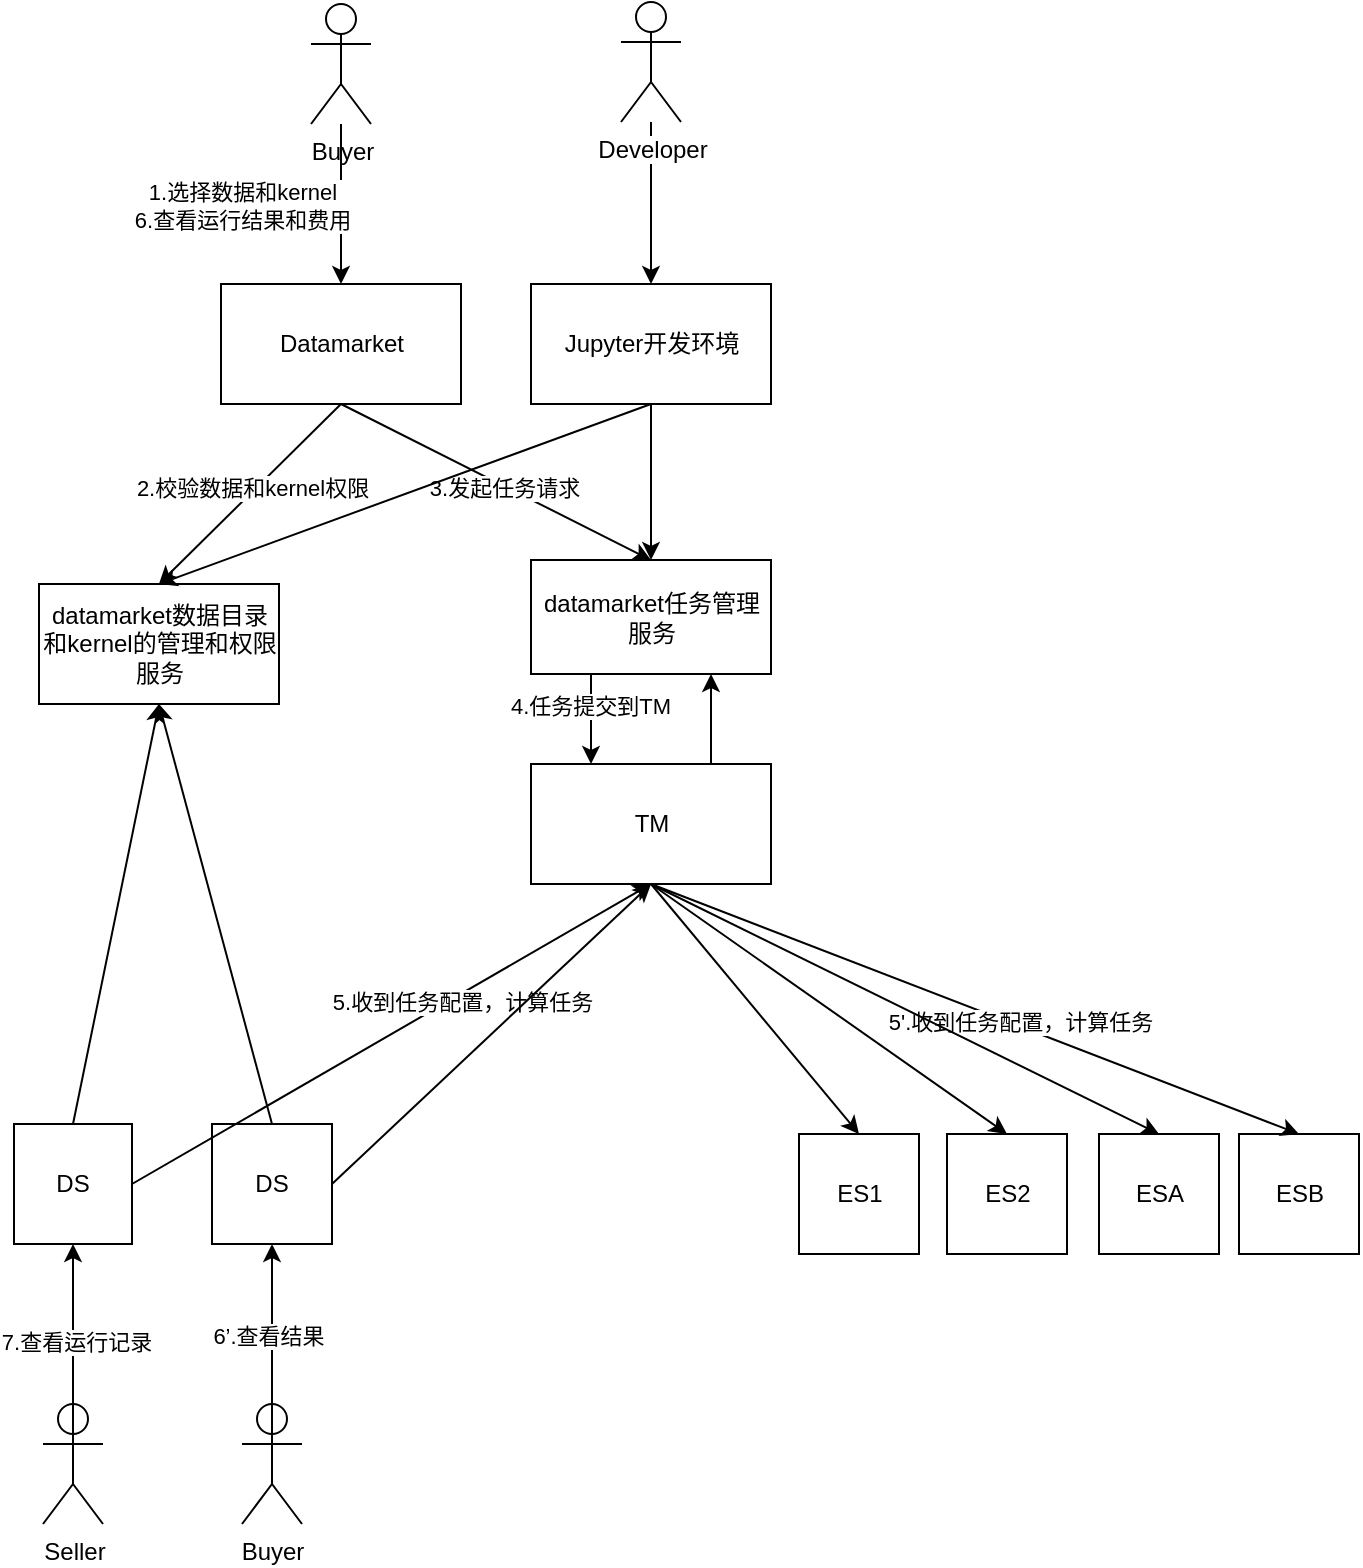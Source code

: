 <mxfile version="12.9.11" type="github">
  <diagram id="OBpz-HxGuRN2mtiWmTwj" name="Page-1">
    <mxGraphModel dx="885" dy="637" grid="1" gridSize="10" guides="1" tooltips="1" connect="1" arrows="1" fold="1" page="1" pageScale="1" pageWidth="827" pageHeight="1169" math="0" shadow="0">
      <root>
        <mxCell id="0" />
        <mxCell id="1" parent="0" />
        <mxCell id="FTIpeuj2QPUnfpNJJs1q-8" value="DS" style="rounded=0;whiteSpace=wrap;html=1;" vertex="1" parent="1">
          <mxGeometry x="100" y="1121" width="59" height="60" as="geometry" />
        </mxCell>
        <mxCell id="FTIpeuj2QPUnfpNJJs1q-9" value="TM" style="rounded=0;whiteSpace=wrap;html=1;" vertex="1" parent="1">
          <mxGeometry x="358.5" y="941" width="120" height="60" as="geometry" />
        </mxCell>
        <mxCell id="FTIpeuj2QPUnfpNJJs1q-10" value="ES1" style="rounded=0;whiteSpace=wrap;html=1;" vertex="1" parent="1">
          <mxGeometry x="492.5" y="1126" width="60" height="60" as="geometry" />
        </mxCell>
        <mxCell id="FTIpeuj2QPUnfpNJJs1q-11" value="ESB" style="rounded=0;whiteSpace=wrap;html=1;" vertex="1" parent="1">
          <mxGeometry x="712.5" y="1126" width="60" height="60" as="geometry" />
        </mxCell>
        <mxCell id="FTIpeuj2QPUnfpNJJs1q-12" value="ES2" style="rounded=0;whiteSpace=wrap;html=1;" vertex="1" parent="1">
          <mxGeometry x="566.5" y="1126" width="60" height="60" as="geometry" />
        </mxCell>
        <mxCell id="FTIpeuj2QPUnfpNJJs1q-13" value="ESA" style="rounded=0;whiteSpace=wrap;html=1;" vertex="1" parent="1">
          <mxGeometry x="642.5" y="1126" width="60" height="60" as="geometry" />
        </mxCell>
        <mxCell id="FTIpeuj2QPUnfpNJJs1q-14" value="DS" style="rounded=0;whiteSpace=wrap;html=1;" vertex="1" parent="1">
          <mxGeometry x="199" y="1121" width="60" height="60" as="geometry" />
        </mxCell>
        <mxCell id="FTIpeuj2QPUnfpNJJs1q-15" value="Datamarket" style="rounded=0;whiteSpace=wrap;html=1;" vertex="1" parent="1">
          <mxGeometry x="203.5" y="701" width="120" height="60" as="geometry" />
        </mxCell>
        <mxCell id="FTIpeuj2QPUnfpNJJs1q-16" value="" style="endArrow=classic;html=1;exitX=0.5;exitY=0;exitDx=0;exitDy=0;entryX=0.5;entryY=1;entryDx=0;entryDy=0;" edge="1" parent="1" source="FTIpeuj2QPUnfpNJJs1q-8" target="FTIpeuj2QPUnfpNJJs1q-34">
          <mxGeometry width="50" height="50" relative="1" as="geometry">
            <mxPoint x="322.5" y="881" as="sourcePoint" />
            <mxPoint x="372.5" y="831" as="targetPoint" />
          </mxGeometry>
        </mxCell>
        <mxCell id="FTIpeuj2QPUnfpNJJs1q-17" value="Seller" style="shape=umlActor;verticalLabelPosition=bottom;labelBackgroundColor=#ffffff;verticalAlign=top;html=1;outlineConnect=0;" vertex="1" parent="1">
          <mxGeometry x="114.5" y="1261" width="30" height="60" as="geometry" />
        </mxCell>
        <mxCell id="FTIpeuj2QPUnfpNJJs1q-18" value="" style="endArrow=classic;html=1;exitX=0.5;exitY=0.5;exitDx=0;exitDy=0;exitPerimeter=0;entryX=0.5;entryY=1;entryDx=0;entryDy=0;" edge="1" parent="1" source="FTIpeuj2QPUnfpNJJs1q-17" target="FTIpeuj2QPUnfpNJJs1q-8">
          <mxGeometry width="50" height="50" relative="1" as="geometry">
            <mxPoint x="162.5" y="951" as="sourcePoint" />
            <mxPoint x="212.5" y="901" as="targetPoint" />
          </mxGeometry>
        </mxCell>
        <mxCell id="FTIpeuj2QPUnfpNJJs1q-49" value="&lt;span style=&quot;font-family: monospace ; font-size: 0px&quot;&gt;%3CmxGraphModel%3E%3Croot%3E%3CmxCell%20id%3D%220%22%2F%3E%3CmxCell%20id%3D%221%22%20parent%3D%220%22%2F%3E%3CmxCell%20id%3D%222%22%20value%3D%225%E2%80%99.%E6%9F%A5%E7%9C%8B%E7%BB%93%E6%9E%9C%22%20style%3D%22edgeLabel%3Bhtml%3D1%3Balign%3Dcenter%3BverticalAlign%3Dmiddle%3Bresizable%3D0%3Bpoints%3D%5B%5D%3B%22%20vertex%3D%221%22%20connectable%3D%220%22%20parent%3D%221%22%3E%3CmxGeometry%20x%3D%22227%22%20y%3D%221227%22%20as%3D%22geometry%22%3E%3CmxPoint%20as%3D%22offset%22%2F%3E%3C%2FmxGeometry%3E%3C%2FmxCell%3E%3C%2Froot%3E%3C%2FmxGraphModel%3E查&lt;/span&gt;" style="edgeLabel;html=1;align=center;verticalAlign=middle;resizable=0;points=[];" vertex="1" connectable="0" parent="FTIpeuj2QPUnfpNJJs1q-18">
          <mxGeometry x="0.218" y="2" relative="1" as="geometry">
            <mxPoint x="1" as="offset" />
          </mxGeometry>
        </mxCell>
        <mxCell id="FTIpeuj2QPUnfpNJJs1q-50" value="7.查看运行记录" style="edgeLabel;html=1;align=center;verticalAlign=middle;resizable=0;points=[];" vertex="1" connectable="0" parent="FTIpeuj2QPUnfpNJJs1q-18">
          <mxGeometry x="0.109" relative="1" as="geometry">
            <mxPoint x="1" as="offset" />
          </mxGeometry>
        </mxCell>
        <mxCell id="FTIpeuj2QPUnfpNJJs1q-20" value="" style="endArrow=classic;html=1;entryX=0.5;entryY=0;entryDx=0;entryDy=0;exitX=0.5;exitY=1;exitDx=0;exitDy=0;" edge="1" parent="1" source="FTIpeuj2QPUnfpNJJs1q-9" target="FTIpeuj2QPUnfpNJJs1q-10">
          <mxGeometry width="50" height="50" relative="1" as="geometry">
            <mxPoint x="456.5" y="971" as="sourcePoint" />
            <mxPoint x="506.5" y="921" as="targetPoint" />
          </mxGeometry>
        </mxCell>
        <mxCell id="FTIpeuj2QPUnfpNJJs1q-21" value="" style="endArrow=classic;html=1;entryX=0.5;entryY=0;entryDx=0;entryDy=0;exitX=0.5;exitY=1;exitDx=0;exitDy=0;" edge="1" parent="1" source="FTIpeuj2QPUnfpNJJs1q-9" target="FTIpeuj2QPUnfpNJJs1q-11">
          <mxGeometry width="50" height="50" relative="1" as="geometry">
            <mxPoint x="456.5" y="971" as="sourcePoint" />
            <mxPoint x="506.5" y="921" as="targetPoint" />
          </mxGeometry>
        </mxCell>
        <mxCell id="FTIpeuj2QPUnfpNJJs1q-47" value="5&#39;.收到任务配置，计算任务" style="edgeLabel;html=1;align=center;verticalAlign=middle;resizable=0;points=[];" vertex="1" connectable="0" parent="FTIpeuj2QPUnfpNJJs1q-21">
          <mxGeometry x="0.134" y="2" relative="1" as="geometry">
            <mxPoint as="offset" />
          </mxGeometry>
        </mxCell>
        <mxCell id="FTIpeuj2QPUnfpNJJs1q-22" value="" style="endArrow=classic;html=1;entryX=0.5;entryY=0;entryDx=0;entryDy=0;exitX=0.5;exitY=1;exitDx=0;exitDy=0;" edge="1" parent="1" source="FTIpeuj2QPUnfpNJJs1q-9" target="FTIpeuj2QPUnfpNJJs1q-12">
          <mxGeometry width="50" height="50" relative="1" as="geometry">
            <mxPoint x="456.5" y="971" as="sourcePoint" />
            <mxPoint x="506.5" y="921" as="targetPoint" />
          </mxGeometry>
        </mxCell>
        <mxCell id="FTIpeuj2QPUnfpNJJs1q-23" value="" style="endArrow=classic;html=1;entryX=0.5;entryY=0;entryDx=0;entryDy=0;exitX=0.5;exitY=1;exitDx=0;exitDy=0;" edge="1" parent="1" source="FTIpeuj2QPUnfpNJJs1q-9" target="FTIpeuj2QPUnfpNJJs1q-13">
          <mxGeometry width="50" height="50" relative="1" as="geometry">
            <mxPoint x="456.5" y="971" as="sourcePoint" />
            <mxPoint x="506.5" y="921" as="targetPoint" />
          </mxGeometry>
        </mxCell>
        <mxCell id="FTIpeuj2QPUnfpNJJs1q-24" value="" style="endArrow=classic;html=1;entryX=0.5;entryY=1;entryDx=0;entryDy=0;exitX=0.5;exitY=0;exitDx=0;exitDy=0;" edge="1" parent="1" source="FTIpeuj2QPUnfpNJJs1q-14" target="FTIpeuj2QPUnfpNJJs1q-34">
          <mxGeometry width="50" height="50" relative="1" as="geometry">
            <mxPoint x="552.5" y="841" as="sourcePoint" />
            <mxPoint x="372.5" y="821" as="targetPoint" />
          </mxGeometry>
        </mxCell>
        <mxCell id="FTIpeuj2QPUnfpNJJs1q-25" value="" style="endArrow=classic;html=1;entryX=0.25;entryY=0;entryDx=0;entryDy=0;exitX=0.25;exitY=1;exitDx=0;exitDy=0;" edge="1" parent="1" source="FTIpeuj2QPUnfpNJJs1q-40" target="FTIpeuj2QPUnfpNJJs1q-9">
          <mxGeometry width="50" height="50" relative="1" as="geometry">
            <mxPoint x="322.5" y="871" as="sourcePoint" />
            <mxPoint x="372.5" y="821" as="targetPoint" />
          </mxGeometry>
        </mxCell>
        <mxCell id="FTIpeuj2QPUnfpNJJs1q-45" value="4.任务提交到TM" style="edgeLabel;html=1;align=center;verticalAlign=middle;resizable=0;points=[];" vertex="1" connectable="0" parent="FTIpeuj2QPUnfpNJJs1q-25">
          <mxGeometry x="-0.289" y="-1" relative="1" as="geometry">
            <mxPoint as="offset" />
          </mxGeometry>
        </mxCell>
        <mxCell id="FTIpeuj2QPUnfpNJJs1q-26" value="" style="endArrow=classic;html=1;exitX=1;exitY=0.5;exitDx=0;exitDy=0;" edge="1" parent="1" source="FTIpeuj2QPUnfpNJJs1q-8">
          <mxGeometry width="50" height="50" relative="1" as="geometry">
            <mxPoint x="322.5" y="871" as="sourcePoint" />
            <mxPoint x="418.5" y="1001" as="targetPoint" />
          </mxGeometry>
        </mxCell>
        <mxCell id="FTIpeuj2QPUnfpNJJs1q-46" value="5.收到任务配置，计算任务" style="edgeLabel;html=1;align=center;verticalAlign=middle;resizable=0;points=[];" vertex="1" connectable="0" parent="FTIpeuj2QPUnfpNJJs1q-26">
          <mxGeometry x="-0.018" y="3" relative="1" as="geometry">
            <mxPoint x="38.73" y="-14.84" as="offset" />
          </mxGeometry>
        </mxCell>
        <mxCell id="FTIpeuj2QPUnfpNJJs1q-27" value="" style="endArrow=classic;html=1;exitX=1;exitY=0.5;exitDx=0;exitDy=0;entryX=0.5;entryY=1;entryDx=0;entryDy=0;" edge="1" parent="1" source="FTIpeuj2QPUnfpNJJs1q-14" target="FTIpeuj2QPUnfpNJJs1q-9">
          <mxGeometry width="50" height="50" relative="1" as="geometry">
            <mxPoint x="322.5" y="871" as="sourcePoint" />
            <mxPoint x="372.5" y="821" as="targetPoint" />
          </mxGeometry>
        </mxCell>
        <mxCell id="FTIpeuj2QPUnfpNJJs1q-28" value="Buyer" style="shape=umlActor;verticalLabelPosition=bottom;labelBackgroundColor=#ffffff;verticalAlign=top;html=1;outlineConnect=0;" vertex="1" parent="1">
          <mxGeometry x="248.5" y="561" width="30" height="60" as="geometry" />
        </mxCell>
        <mxCell id="FTIpeuj2QPUnfpNJJs1q-29" value="" style="endArrow=classic;html=1;entryX=0.5;entryY=0;entryDx=0;entryDy=0;" edge="1" parent="1" source="FTIpeuj2QPUnfpNJJs1q-28" target="FTIpeuj2QPUnfpNJJs1q-15">
          <mxGeometry width="50" height="50" relative="1" as="geometry">
            <mxPoint x="203.5" y="861" as="sourcePoint" />
            <mxPoint x="253.5" y="811" as="targetPoint" />
          </mxGeometry>
        </mxCell>
        <mxCell id="FTIpeuj2QPUnfpNJJs1q-30" value="1.选择数据和kernel&lt;br&gt;6.查看运行结果和费用" style="edgeLabel;html=1;align=center;verticalAlign=middle;resizable=0;points=[];" vertex="1" connectable="0" parent="FTIpeuj2QPUnfpNJJs1q-29">
          <mxGeometry x="-0.104" relative="1" as="geometry">
            <mxPoint x="-50" y="5" as="offset" />
          </mxGeometry>
        </mxCell>
        <mxCell id="FTIpeuj2QPUnfpNJJs1q-31" value="" style="endArrow=classic;html=1;entryX=0.75;entryY=1;entryDx=0;entryDy=0;exitX=0.75;exitY=0;exitDx=0;exitDy=0;" edge="1" parent="1" source="FTIpeuj2QPUnfpNJJs1q-9" target="FTIpeuj2QPUnfpNJJs1q-40">
          <mxGeometry width="50" height="50" relative="1" as="geometry">
            <mxPoint x="342.5" y="821" as="sourcePoint" />
            <mxPoint x="392.5" y="771" as="targetPoint" />
          </mxGeometry>
        </mxCell>
        <mxCell id="FTIpeuj2QPUnfpNJJs1q-32" value="Buyer" style="shape=umlActor;verticalLabelPosition=bottom;labelBackgroundColor=#ffffff;verticalAlign=top;html=1;outlineConnect=0;" vertex="1" parent="1">
          <mxGeometry x="214" y="1261" width="30" height="60" as="geometry" />
        </mxCell>
        <mxCell id="FTIpeuj2QPUnfpNJJs1q-33" value="" style="endArrow=classic;html=1;exitX=0.5;exitY=0.5;exitDx=0;exitDy=0;exitPerimeter=0;entryX=0.5;entryY=1;entryDx=0;entryDy=0;" edge="1" parent="1" source="FTIpeuj2QPUnfpNJJs1q-32" target="FTIpeuj2QPUnfpNJJs1q-14">
          <mxGeometry width="50" height="50" relative="1" as="geometry">
            <mxPoint x="-77.5" y="821" as="sourcePoint" />
            <mxPoint x="-27.5" y="771" as="targetPoint" />
          </mxGeometry>
        </mxCell>
        <mxCell id="FTIpeuj2QPUnfpNJJs1q-48" value="6’.查看结果" style="edgeLabel;html=1;align=center;verticalAlign=middle;resizable=0;points=[];" vertex="1" connectable="0" parent="FTIpeuj2QPUnfpNJJs1q-33">
          <mxGeometry x="0.164" y="2" relative="1" as="geometry">
            <mxPoint as="offset" />
          </mxGeometry>
        </mxCell>
        <mxCell id="FTIpeuj2QPUnfpNJJs1q-34" value="datamarket数据目录和kernel的管理和权限服务" style="rounded=0;whiteSpace=wrap;html=1;" vertex="1" parent="1">
          <mxGeometry x="112.5" y="851" width="120" height="60" as="geometry" />
        </mxCell>
        <mxCell id="FTIpeuj2QPUnfpNJJs1q-35" value="" style="endArrow=classic;html=1;exitX=0.5;exitY=1;exitDx=0;exitDy=0;entryX=0.5;entryY=0;entryDx=0;entryDy=0;" edge="1" parent="1" source="FTIpeuj2QPUnfpNJJs1q-15" target="FTIpeuj2QPUnfpNJJs1q-34">
          <mxGeometry width="50" height="50" relative="1" as="geometry">
            <mxPoint x="288.5" y="916" as="sourcePoint" />
            <mxPoint x="338.5" y="866" as="targetPoint" />
          </mxGeometry>
        </mxCell>
        <mxCell id="FTIpeuj2QPUnfpNJJs1q-51" value="2.校验数据和kernel权限" style="edgeLabel;html=1;align=center;verticalAlign=middle;resizable=0;points=[];" vertex="1" connectable="0" parent="FTIpeuj2QPUnfpNJJs1q-35">
          <mxGeometry x="-0.022" y="-1" relative="1" as="geometry">
            <mxPoint y="-1" as="offset" />
          </mxGeometry>
        </mxCell>
        <mxCell id="FTIpeuj2QPUnfpNJJs1q-37" value="Jupyter开发环境" style="rounded=0;whiteSpace=wrap;html=1;" vertex="1" parent="1">
          <mxGeometry x="358.5" y="701" width="120" height="60" as="geometry" />
        </mxCell>
        <mxCell id="FTIpeuj2QPUnfpNJJs1q-38" value="" style="edgeStyle=orthogonalEdgeStyle;rounded=0;orthogonalLoop=1;jettySize=auto;html=1;" edge="1" parent="1" source="FTIpeuj2QPUnfpNJJs1q-39" target="FTIpeuj2QPUnfpNJJs1q-37">
          <mxGeometry relative="1" as="geometry" />
        </mxCell>
        <mxCell id="FTIpeuj2QPUnfpNJJs1q-39" value="Developer" style="shape=umlActor;verticalLabelPosition=bottom;labelBackgroundColor=#ffffff;verticalAlign=top;html=1;outlineConnect=0;" vertex="1" parent="1">
          <mxGeometry x="403.5" y="560" width="30" height="60" as="geometry" />
        </mxCell>
        <mxCell id="FTIpeuj2QPUnfpNJJs1q-40" value="datamarket任务管理服务" style="rounded=0;whiteSpace=wrap;html=1;" vertex="1" parent="1">
          <mxGeometry x="358.5" y="839" width="120" height="57" as="geometry" />
        </mxCell>
        <mxCell id="FTIpeuj2QPUnfpNJJs1q-41" value="" style="endArrow=classic;html=1;exitX=0.5;exitY=1;exitDx=0;exitDy=0;entryX=0.5;entryY=0;entryDx=0;entryDy=0;" edge="1" parent="1" source="FTIpeuj2QPUnfpNJJs1q-15" target="FTIpeuj2QPUnfpNJJs1q-40">
          <mxGeometry width="50" height="50" relative="1" as="geometry">
            <mxPoint x="428.5" y="916" as="sourcePoint" />
            <mxPoint x="478.5" y="866" as="targetPoint" />
          </mxGeometry>
        </mxCell>
        <mxCell id="FTIpeuj2QPUnfpNJJs1q-44" value="3.发起任务请求" style="edgeLabel;html=1;align=center;verticalAlign=middle;resizable=0;points=[];" vertex="1" connectable="0" parent="FTIpeuj2QPUnfpNJJs1q-41">
          <mxGeometry x="0.057" y="-1" relative="1" as="geometry">
            <mxPoint as="offset" />
          </mxGeometry>
        </mxCell>
        <mxCell id="FTIpeuj2QPUnfpNJJs1q-42" value="" style="endArrow=classic;html=1;exitX=0.5;exitY=1;exitDx=0;exitDy=0;entryX=0.5;entryY=0;entryDx=0;entryDy=0;" edge="1" parent="1" source="FTIpeuj2QPUnfpNJJs1q-37" target="FTIpeuj2QPUnfpNJJs1q-40">
          <mxGeometry width="50" height="50" relative="1" as="geometry">
            <mxPoint x="428.5" y="916" as="sourcePoint" />
            <mxPoint x="478.5" y="866" as="targetPoint" />
          </mxGeometry>
        </mxCell>
        <mxCell id="FTIpeuj2QPUnfpNJJs1q-43" value="" style="endArrow=classic;html=1;exitX=0.5;exitY=1;exitDx=0;exitDy=0;entryX=0.5;entryY=0;entryDx=0;entryDy=0;" edge="1" parent="1" source="FTIpeuj2QPUnfpNJJs1q-37" target="FTIpeuj2QPUnfpNJJs1q-34">
          <mxGeometry width="50" height="50" relative="1" as="geometry">
            <mxPoint x="499.5" y="786" as="sourcePoint" />
            <mxPoint x="458.5" y="866" as="targetPoint" />
          </mxGeometry>
        </mxCell>
      </root>
    </mxGraphModel>
  </diagram>
</mxfile>
